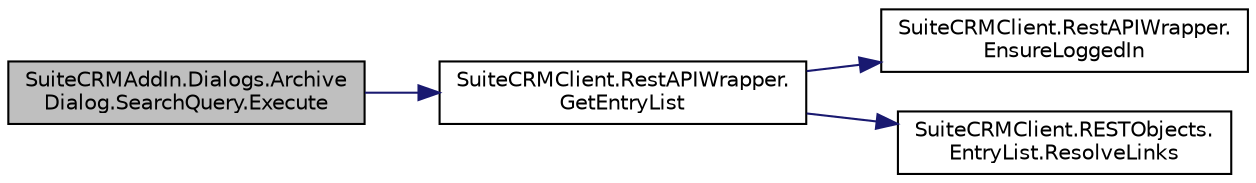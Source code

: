 digraph "SuiteCRMAddIn.Dialogs.ArchiveDialog.SearchQuery.Execute"
{
  edge [fontname="Helvetica",fontsize="10",labelfontname="Helvetica",labelfontsize="10"];
  node [fontname="Helvetica",fontsize="10",shape=record];
  rankdir="LR";
  Node7 [label="SuiteCRMAddIn.Dialogs.Archive\lDialog.SearchQuery.Execute",height=0.2,width=0.4,color="black", fillcolor="grey75", style="filled", fontcolor="black"];
  Node7 -> Node8 [color="midnightblue",fontsize="10",style="solid",fontname="Helvetica"];
  Node8 [label="SuiteCRMClient.RestAPIWrapper.\lGetEntryList",height=0.2,width=0.4,color="black", fillcolor="white", style="filled",URL="$class_suite_c_r_m_client_1_1_rest_a_p_i_wrapper.html#a5822333b659d878ccd356ddcd28d466b",tooltip="Get the specified entries from the specified module. "];
  Node8 -> Node9 [color="midnightblue",fontsize="10",style="solid",fontname="Helvetica"];
  Node9 [label="SuiteCRMClient.RestAPIWrapper.\lEnsureLoggedIn",height=0.2,width=0.4,color="black", fillcolor="white", style="filled",URL="$class_suite_c_r_m_client_1_1_rest_a_p_i_wrapper.html#a47fa9bef59b59f02817a631b33a61a35"];
  Node8 -> Node10 [color="midnightblue",fontsize="10",style="solid",fontname="Helvetica"];
  Node10 [label="SuiteCRMClient.RESTObjects.\lEntryList.ResolveLinks",height=0.2,width=0.4,color="black", fillcolor="white", style="filled",URL="$class_suite_c_r_m_client_1_1_r_e_s_t_objects_1_1_entry_list.html#aa522f65581894273f1e6a6efaed29c2c"];
}
